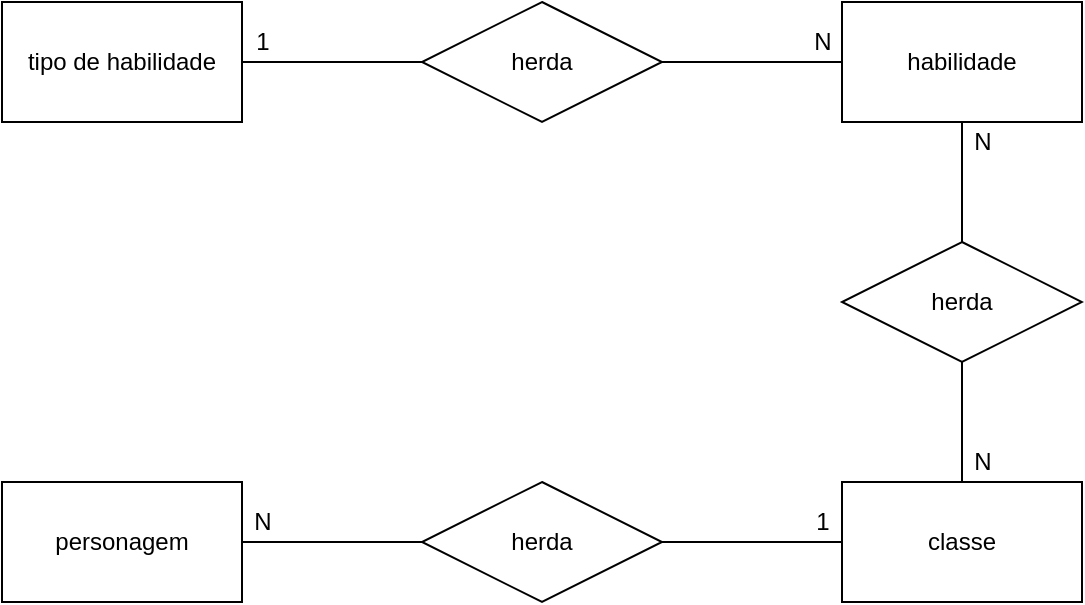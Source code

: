 <mxfile version="14.9.5" type="device"><diagram id="s7KVaR80hcJbWpaLyIT6" name="Page-1"><mxGraphModel dx="1038" dy="547" grid="1" gridSize="10" guides="1" tooltips="1" connect="1" arrows="1" fold="1" page="1" pageScale="1" pageWidth="827" pageHeight="1169" math="0" shadow="0"><root><mxCell id="0"/><mxCell id="1" parent="0"/><mxCell id="DxsZ0F5jLf_GaIjS3aUt-5" style="edgeStyle=orthogonalEdgeStyle;rounded=0;orthogonalLoop=1;jettySize=auto;html=1;entryX=0;entryY=0.5;entryDx=0;entryDy=0;endArrow=none;endFill=0;" parent="1" source="DxsZ0F5jLf_GaIjS3aUt-1" target="DxsZ0F5jLf_GaIjS3aUt-2" edge="1"><mxGeometry relative="1" as="geometry"/></mxCell><mxCell id="DxsZ0F5jLf_GaIjS3aUt-1" value="tipo de habilidade" style="rounded=0;whiteSpace=wrap;html=1;" parent="1" vertex="1"><mxGeometry x="120" y="80" width="120" height="60" as="geometry"/></mxCell><mxCell id="DxsZ0F5jLf_GaIjS3aUt-6" style="edgeStyle=orthogonalEdgeStyle;rounded=0;orthogonalLoop=1;jettySize=auto;html=1;entryX=0;entryY=0.5;entryDx=0;entryDy=0;endArrow=none;endFill=0;" parent="1" source="DxsZ0F5jLf_GaIjS3aUt-2" target="DxsZ0F5jLf_GaIjS3aUt-4" edge="1"><mxGeometry relative="1" as="geometry"/></mxCell><mxCell id="DxsZ0F5jLf_GaIjS3aUt-2" value="herda" style="shape=rhombus;perimeter=rhombusPerimeter;whiteSpace=wrap;html=1;align=center;" parent="1" vertex="1"><mxGeometry x="330" y="80" width="120" height="60" as="geometry"/></mxCell><mxCell id="DxsZ0F5jLf_GaIjS3aUt-4" value="habilidade" style="rounded=0;whiteSpace=wrap;html=1;" parent="1" vertex="1"><mxGeometry x="540" y="80" width="120" height="60" as="geometry"/></mxCell><mxCell id="DxsZ0F5jLf_GaIjS3aUt-17" value="" style="edgeStyle=orthogonalEdgeStyle;rounded=0;orthogonalLoop=1;jettySize=auto;html=1;endArrow=none;endFill=0;" parent="1" source="DxsZ0F5jLf_GaIjS3aUt-7" target="DxsZ0F5jLf_GaIjS3aUt-11" edge="1"><mxGeometry relative="1" as="geometry"/></mxCell><mxCell id="DxsZ0F5jLf_GaIjS3aUt-7" value="classe" style="rounded=0;whiteSpace=wrap;html=1;" parent="1" vertex="1"><mxGeometry x="540" y="320" width="120" height="60" as="geometry"/></mxCell><mxCell id="DxsZ0F5jLf_GaIjS3aUt-9" style="edgeStyle=orthogonalEdgeStyle;rounded=0;orthogonalLoop=1;jettySize=auto;html=1;entryX=0.5;entryY=1;entryDx=0;entryDy=0;endArrow=none;endFill=0;" parent="1" source="DxsZ0F5jLf_GaIjS3aUt-8" target="DxsZ0F5jLf_GaIjS3aUt-4" edge="1"><mxGeometry relative="1" as="geometry"/></mxCell><mxCell id="DxsZ0F5jLf_GaIjS3aUt-10" style="edgeStyle=orthogonalEdgeStyle;rounded=0;orthogonalLoop=1;jettySize=auto;html=1;endArrow=none;endFill=0;" parent="1" source="DxsZ0F5jLf_GaIjS3aUt-8" target="DxsZ0F5jLf_GaIjS3aUt-7" edge="1"><mxGeometry relative="1" as="geometry"/></mxCell><mxCell id="DxsZ0F5jLf_GaIjS3aUt-8" value="herda" style="shape=rhombus;perimeter=rhombusPerimeter;whiteSpace=wrap;html=1;align=center;" parent="1" vertex="1"><mxGeometry x="540" y="200" width="120" height="60" as="geometry"/></mxCell><mxCell id="DxsZ0F5jLf_GaIjS3aUt-13" style="edgeStyle=orthogonalEdgeStyle;rounded=0;orthogonalLoop=1;jettySize=auto;html=1;entryX=1;entryY=0.5;entryDx=0;entryDy=0;endArrow=none;endFill=0;" parent="1" source="DxsZ0F5jLf_GaIjS3aUt-11" target="DxsZ0F5jLf_GaIjS3aUt-12" edge="1"><mxGeometry relative="1" as="geometry"/></mxCell><mxCell id="DxsZ0F5jLf_GaIjS3aUt-14" style="edgeStyle=orthogonalEdgeStyle;rounded=0;orthogonalLoop=1;jettySize=auto;html=1;entryX=0;entryY=0.5;entryDx=0;entryDy=0;endArrow=none;endFill=0;" parent="1" source="DxsZ0F5jLf_GaIjS3aUt-11" target="DxsZ0F5jLf_GaIjS3aUt-7" edge="1"><mxGeometry relative="1" as="geometry"/></mxCell><mxCell id="DxsZ0F5jLf_GaIjS3aUt-11" value="herda" style="shape=rhombus;perimeter=rhombusPerimeter;whiteSpace=wrap;html=1;align=center;" parent="1" vertex="1"><mxGeometry x="330" y="320" width="120" height="60" as="geometry"/></mxCell><mxCell id="DxsZ0F5jLf_GaIjS3aUt-12" value="personagem" style="rounded=0;whiteSpace=wrap;html=1;" parent="1" vertex="1"><mxGeometry x="120" y="320" width="120" height="60" as="geometry"/></mxCell><mxCell id="DxsZ0F5jLf_GaIjS3aUt-15" value="N" style="text;html=1;align=center;verticalAlign=middle;resizable=0;points=[];autosize=1;strokeColor=none;" parent="1" vertex="1"><mxGeometry x="240" y="330" width="20" height="20" as="geometry"/></mxCell><mxCell id="DxsZ0F5jLf_GaIjS3aUt-16" value="1" style="text;html=1;align=center;verticalAlign=middle;resizable=0;points=[];autosize=1;strokeColor=none;" parent="1" vertex="1"><mxGeometry x="520" y="330" width="20" height="20" as="geometry"/></mxCell><mxCell id="DxsZ0F5jLf_GaIjS3aUt-18" value="N" style="text;html=1;align=center;verticalAlign=middle;resizable=0;points=[];autosize=1;strokeColor=none;" parent="1" vertex="1"><mxGeometry x="600" y="140" width="20" height="20" as="geometry"/></mxCell><mxCell id="DxsZ0F5jLf_GaIjS3aUt-19" value="N" style="text;html=1;align=center;verticalAlign=middle;resizable=0;points=[];autosize=1;strokeColor=none;" parent="1" vertex="1"><mxGeometry x="600" y="300" width="20" height="20" as="geometry"/></mxCell><mxCell id="DxsZ0F5jLf_GaIjS3aUt-20" value="N" style="text;html=1;align=center;verticalAlign=middle;resizable=0;points=[];autosize=1;strokeColor=none;" parent="1" vertex="1"><mxGeometry x="520" y="90" width="20" height="20" as="geometry"/></mxCell><mxCell id="DxsZ0F5jLf_GaIjS3aUt-21" value="1" style="text;html=1;align=center;verticalAlign=middle;resizable=0;points=[];autosize=1;strokeColor=none;" parent="1" vertex="1"><mxGeometry x="240" y="90" width="20" height="20" as="geometry"/></mxCell></root></mxGraphModel></diagram></mxfile>